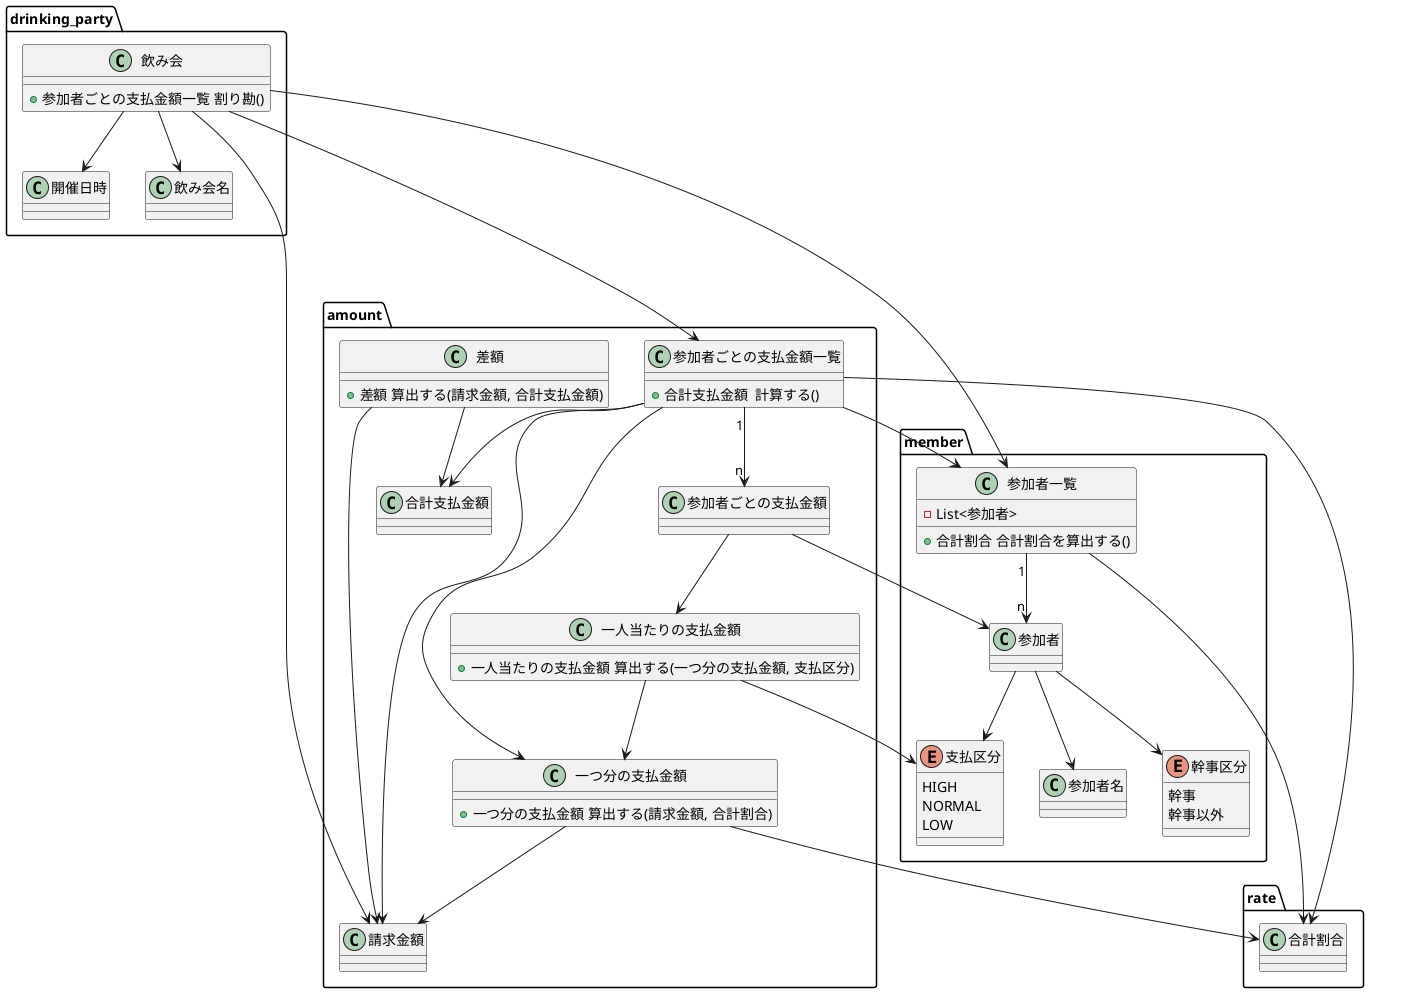 @startuml

package drinking_party {
    class 飲み会 {
        + 参加者ごとの支払金額一覧 割り勘()
    }
    class 飲み会名 {
    }
    class 開催日時 {
    }

    飲み会 --> 飲み会名
    飲み会 --> 開催日時
}

package member {
    class 参加者一覧 {
        - List<参加者>
        + 合計割合 合計割合を算出する()
    }
    class 参加者名 {
    }
    enum 幹事区分 {
        幹事
        幹事以外
    }
    enum 支払区分 {
        HIGH
        NORMAL
        LOW
    }

    参加者一覧 "1" --> "n" 参加者
    参加者 --> 参加者名
    参加者 --> 幹事区分
    参加者 --> 支払区分
}

package rate {
    class 合計割合 {
    }
}

package amount {
    class 請求金額 {
    }
    class 一つ分の支払金額 {
        + 一つ分の支払金額 算出する(請求金額, 合計割合)
    }
    class 一人当たりの支払金額 {
        + 一人当たりの支払金額 算出する(一つ分の支払金額, 支払区分)
    }
    class 参加者ごとの支払金額 {
    }
    class 参加者ごとの支払金額一覧 {
        + 合計支払金額  計算する()
    }
    class 合計支払金額 {
    }
    class 差額 {
        + 差額 算出する(請求金額, 合計支払金額)
    }

    一つ分の支払金額 --> 請求金額
    参加者ごとの支払金額 --> 一人当たりの支払金額
    参加者ごとの支払金額一覧 "1" --> "n" 参加者ごとの支払金額
    参加者ごとの支払金額一覧 --> 合計支払金額
    差額 --> 請求金額
    差額 --> 合計支払金額
}

飲み会 --> 請求金額
飲み会 ----> 参加者ごとの支払金額一覧
飲み会 --> 参加者一覧

一つ分の支払金額 --> 合計割合
参加者一覧 --> 合計割合

参加者ごとの支払金額一覧 --> 参加者一覧
参加者ごとの支払金額一覧 --> 請求金額
参加者ごとの支払金額一覧 --> 一つ分の支払金額
参加者ごとの支払金額一覧 --> 合計割合



一人当たりの支払金額 --> 一つ分の支払金額
一人当たりの支払金額 --> 支払区分

参加者ごとの支払金額 --> 参加者

@enduml